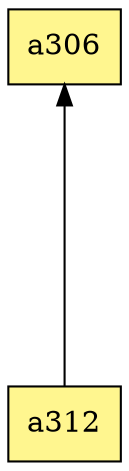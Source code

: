 digraph G {
rankdir=BT;ranksep="2.0";
"a312" [shape=record,fillcolor=khaki1,style=filled,label="{a312}"];
"a306" [shape=record,fillcolor=khaki1,style=filled,label="{a306}"];
"a312" -> "a306"
}